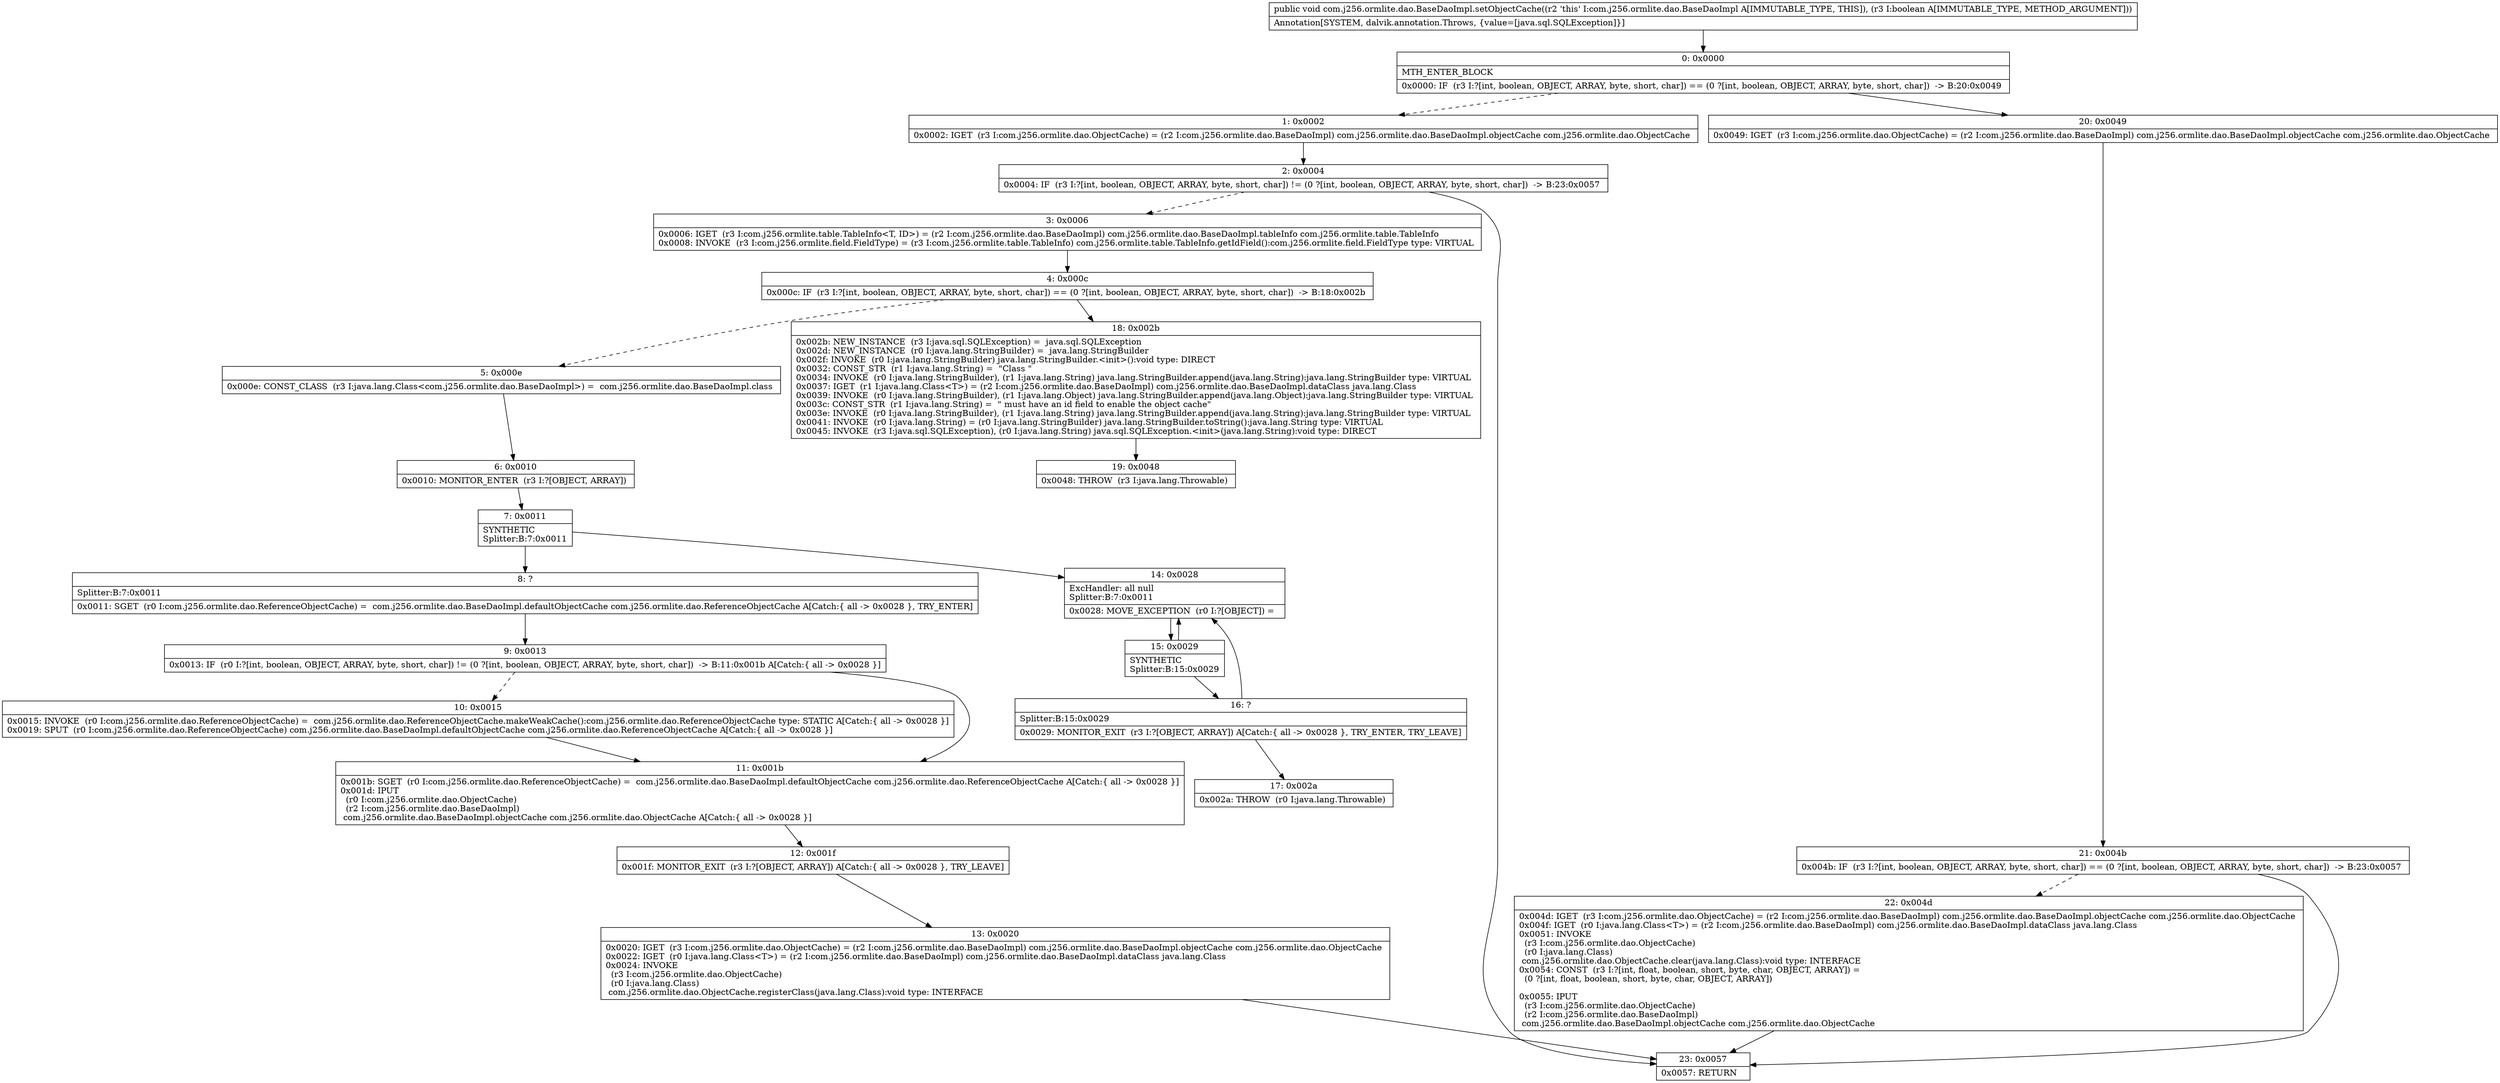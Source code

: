 digraph "CFG forcom.j256.ormlite.dao.BaseDaoImpl.setObjectCache(Z)V" {
Node_0 [shape=record,label="{0\:\ 0x0000|MTH_ENTER_BLOCK\l|0x0000: IF  (r3 I:?[int, boolean, OBJECT, ARRAY, byte, short, char]) == (0 ?[int, boolean, OBJECT, ARRAY, byte, short, char])  \-\> B:20:0x0049 \l}"];
Node_1 [shape=record,label="{1\:\ 0x0002|0x0002: IGET  (r3 I:com.j256.ormlite.dao.ObjectCache) = (r2 I:com.j256.ormlite.dao.BaseDaoImpl) com.j256.ormlite.dao.BaseDaoImpl.objectCache com.j256.ormlite.dao.ObjectCache \l}"];
Node_2 [shape=record,label="{2\:\ 0x0004|0x0004: IF  (r3 I:?[int, boolean, OBJECT, ARRAY, byte, short, char]) != (0 ?[int, boolean, OBJECT, ARRAY, byte, short, char])  \-\> B:23:0x0057 \l}"];
Node_3 [shape=record,label="{3\:\ 0x0006|0x0006: IGET  (r3 I:com.j256.ormlite.table.TableInfo\<T, ID\>) = (r2 I:com.j256.ormlite.dao.BaseDaoImpl) com.j256.ormlite.dao.BaseDaoImpl.tableInfo com.j256.ormlite.table.TableInfo \l0x0008: INVOKE  (r3 I:com.j256.ormlite.field.FieldType) = (r3 I:com.j256.ormlite.table.TableInfo) com.j256.ormlite.table.TableInfo.getIdField():com.j256.ormlite.field.FieldType type: VIRTUAL \l}"];
Node_4 [shape=record,label="{4\:\ 0x000c|0x000c: IF  (r3 I:?[int, boolean, OBJECT, ARRAY, byte, short, char]) == (0 ?[int, boolean, OBJECT, ARRAY, byte, short, char])  \-\> B:18:0x002b \l}"];
Node_5 [shape=record,label="{5\:\ 0x000e|0x000e: CONST_CLASS  (r3 I:java.lang.Class\<com.j256.ormlite.dao.BaseDaoImpl\>) =  com.j256.ormlite.dao.BaseDaoImpl.class \l}"];
Node_6 [shape=record,label="{6\:\ 0x0010|0x0010: MONITOR_ENTER  (r3 I:?[OBJECT, ARRAY]) \l}"];
Node_7 [shape=record,label="{7\:\ 0x0011|SYNTHETIC\lSplitter:B:7:0x0011\l}"];
Node_8 [shape=record,label="{8\:\ ?|Splitter:B:7:0x0011\l|0x0011: SGET  (r0 I:com.j256.ormlite.dao.ReferenceObjectCache) =  com.j256.ormlite.dao.BaseDaoImpl.defaultObjectCache com.j256.ormlite.dao.ReferenceObjectCache A[Catch:\{ all \-\> 0x0028 \}, TRY_ENTER]\l}"];
Node_9 [shape=record,label="{9\:\ 0x0013|0x0013: IF  (r0 I:?[int, boolean, OBJECT, ARRAY, byte, short, char]) != (0 ?[int, boolean, OBJECT, ARRAY, byte, short, char])  \-\> B:11:0x001b A[Catch:\{ all \-\> 0x0028 \}]\l}"];
Node_10 [shape=record,label="{10\:\ 0x0015|0x0015: INVOKE  (r0 I:com.j256.ormlite.dao.ReferenceObjectCache) =  com.j256.ormlite.dao.ReferenceObjectCache.makeWeakCache():com.j256.ormlite.dao.ReferenceObjectCache type: STATIC A[Catch:\{ all \-\> 0x0028 \}]\l0x0019: SPUT  (r0 I:com.j256.ormlite.dao.ReferenceObjectCache) com.j256.ormlite.dao.BaseDaoImpl.defaultObjectCache com.j256.ormlite.dao.ReferenceObjectCache A[Catch:\{ all \-\> 0x0028 \}]\l}"];
Node_11 [shape=record,label="{11\:\ 0x001b|0x001b: SGET  (r0 I:com.j256.ormlite.dao.ReferenceObjectCache) =  com.j256.ormlite.dao.BaseDaoImpl.defaultObjectCache com.j256.ormlite.dao.ReferenceObjectCache A[Catch:\{ all \-\> 0x0028 \}]\l0x001d: IPUT  \l  (r0 I:com.j256.ormlite.dao.ObjectCache)\l  (r2 I:com.j256.ormlite.dao.BaseDaoImpl)\l com.j256.ormlite.dao.BaseDaoImpl.objectCache com.j256.ormlite.dao.ObjectCache A[Catch:\{ all \-\> 0x0028 \}]\l}"];
Node_12 [shape=record,label="{12\:\ 0x001f|0x001f: MONITOR_EXIT  (r3 I:?[OBJECT, ARRAY]) A[Catch:\{ all \-\> 0x0028 \}, TRY_LEAVE]\l}"];
Node_13 [shape=record,label="{13\:\ 0x0020|0x0020: IGET  (r3 I:com.j256.ormlite.dao.ObjectCache) = (r2 I:com.j256.ormlite.dao.BaseDaoImpl) com.j256.ormlite.dao.BaseDaoImpl.objectCache com.j256.ormlite.dao.ObjectCache \l0x0022: IGET  (r0 I:java.lang.Class\<T\>) = (r2 I:com.j256.ormlite.dao.BaseDaoImpl) com.j256.ormlite.dao.BaseDaoImpl.dataClass java.lang.Class \l0x0024: INVOKE  \l  (r3 I:com.j256.ormlite.dao.ObjectCache)\l  (r0 I:java.lang.Class)\l com.j256.ormlite.dao.ObjectCache.registerClass(java.lang.Class):void type: INTERFACE \l}"];
Node_14 [shape=record,label="{14\:\ 0x0028|ExcHandler: all null\lSplitter:B:7:0x0011\l|0x0028: MOVE_EXCEPTION  (r0 I:?[OBJECT]) =  \l}"];
Node_15 [shape=record,label="{15\:\ 0x0029|SYNTHETIC\lSplitter:B:15:0x0029\l}"];
Node_16 [shape=record,label="{16\:\ ?|Splitter:B:15:0x0029\l|0x0029: MONITOR_EXIT  (r3 I:?[OBJECT, ARRAY]) A[Catch:\{ all \-\> 0x0028 \}, TRY_ENTER, TRY_LEAVE]\l}"];
Node_17 [shape=record,label="{17\:\ 0x002a|0x002a: THROW  (r0 I:java.lang.Throwable) \l}"];
Node_18 [shape=record,label="{18\:\ 0x002b|0x002b: NEW_INSTANCE  (r3 I:java.sql.SQLException) =  java.sql.SQLException \l0x002d: NEW_INSTANCE  (r0 I:java.lang.StringBuilder) =  java.lang.StringBuilder \l0x002f: INVOKE  (r0 I:java.lang.StringBuilder) java.lang.StringBuilder.\<init\>():void type: DIRECT \l0x0032: CONST_STR  (r1 I:java.lang.String) =  \"Class \" \l0x0034: INVOKE  (r0 I:java.lang.StringBuilder), (r1 I:java.lang.String) java.lang.StringBuilder.append(java.lang.String):java.lang.StringBuilder type: VIRTUAL \l0x0037: IGET  (r1 I:java.lang.Class\<T\>) = (r2 I:com.j256.ormlite.dao.BaseDaoImpl) com.j256.ormlite.dao.BaseDaoImpl.dataClass java.lang.Class \l0x0039: INVOKE  (r0 I:java.lang.StringBuilder), (r1 I:java.lang.Object) java.lang.StringBuilder.append(java.lang.Object):java.lang.StringBuilder type: VIRTUAL \l0x003c: CONST_STR  (r1 I:java.lang.String) =  \" must have an id field to enable the object cache\" \l0x003e: INVOKE  (r0 I:java.lang.StringBuilder), (r1 I:java.lang.String) java.lang.StringBuilder.append(java.lang.String):java.lang.StringBuilder type: VIRTUAL \l0x0041: INVOKE  (r0 I:java.lang.String) = (r0 I:java.lang.StringBuilder) java.lang.StringBuilder.toString():java.lang.String type: VIRTUAL \l0x0045: INVOKE  (r3 I:java.sql.SQLException), (r0 I:java.lang.String) java.sql.SQLException.\<init\>(java.lang.String):void type: DIRECT \l}"];
Node_19 [shape=record,label="{19\:\ 0x0048|0x0048: THROW  (r3 I:java.lang.Throwable) \l}"];
Node_20 [shape=record,label="{20\:\ 0x0049|0x0049: IGET  (r3 I:com.j256.ormlite.dao.ObjectCache) = (r2 I:com.j256.ormlite.dao.BaseDaoImpl) com.j256.ormlite.dao.BaseDaoImpl.objectCache com.j256.ormlite.dao.ObjectCache \l}"];
Node_21 [shape=record,label="{21\:\ 0x004b|0x004b: IF  (r3 I:?[int, boolean, OBJECT, ARRAY, byte, short, char]) == (0 ?[int, boolean, OBJECT, ARRAY, byte, short, char])  \-\> B:23:0x0057 \l}"];
Node_22 [shape=record,label="{22\:\ 0x004d|0x004d: IGET  (r3 I:com.j256.ormlite.dao.ObjectCache) = (r2 I:com.j256.ormlite.dao.BaseDaoImpl) com.j256.ormlite.dao.BaseDaoImpl.objectCache com.j256.ormlite.dao.ObjectCache \l0x004f: IGET  (r0 I:java.lang.Class\<T\>) = (r2 I:com.j256.ormlite.dao.BaseDaoImpl) com.j256.ormlite.dao.BaseDaoImpl.dataClass java.lang.Class \l0x0051: INVOKE  \l  (r3 I:com.j256.ormlite.dao.ObjectCache)\l  (r0 I:java.lang.Class)\l com.j256.ormlite.dao.ObjectCache.clear(java.lang.Class):void type: INTERFACE \l0x0054: CONST  (r3 I:?[int, float, boolean, short, byte, char, OBJECT, ARRAY]) = \l  (0 ?[int, float, boolean, short, byte, char, OBJECT, ARRAY])\l \l0x0055: IPUT  \l  (r3 I:com.j256.ormlite.dao.ObjectCache)\l  (r2 I:com.j256.ormlite.dao.BaseDaoImpl)\l com.j256.ormlite.dao.BaseDaoImpl.objectCache com.j256.ormlite.dao.ObjectCache \l}"];
Node_23 [shape=record,label="{23\:\ 0x0057|0x0057: RETURN   \l}"];
MethodNode[shape=record,label="{public void com.j256.ormlite.dao.BaseDaoImpl.setObjectCache((r2 'this' I:com.j256.ormlite.dao.BaseDaoImpl A[IMMUTABLE_TYPE, THIS]), (r3 I:boolean A[IMMUTABLE_TYPE, METHOD_ARGUMENT]))  | Annotation[SYSTEM, dalvik.annotation.Throws, \{value=[java.sql.SQLException]\}]\l}"];
MethodNode -> Node_0;
Node_0 -> Node_1[style=dashed];
Node_0 -> Node_20;
Node_1 -> Node_2;
Node_2 -> Node_3[style=dashed];
Node_2 -> Node_23;
Node_3 -> Node_4;
Node_4 -> Node_5[style=dashed];
Node_4 -> Node_18;
Node_5 -> Node_6;
Node_6 -> Node_7;
Node_7 -> Node_8;
Node_7 -> Node_14;
Node_8 -> Node_9;
Node_9 -> Node_10[style=dashed];
Node_9 -> Node_11;
Node_10 -> Node_11;
Node_11 -> Node_12;
Node_12 -> Node_13;
Node_13 -> Node_23;
Node_14 -> Node_15;
Node_15 -> Node_16;
Node_15 -> Node_14;
Node_16 -> Node_17;
Node_16 -> Node_14;
Node_18 -> Node_19;
Node_20 -> Node_21;
Node_21 -> Node_22[style=dashed];
Node_21 -> Node_23;
Node_22 -> Node_23;
}

